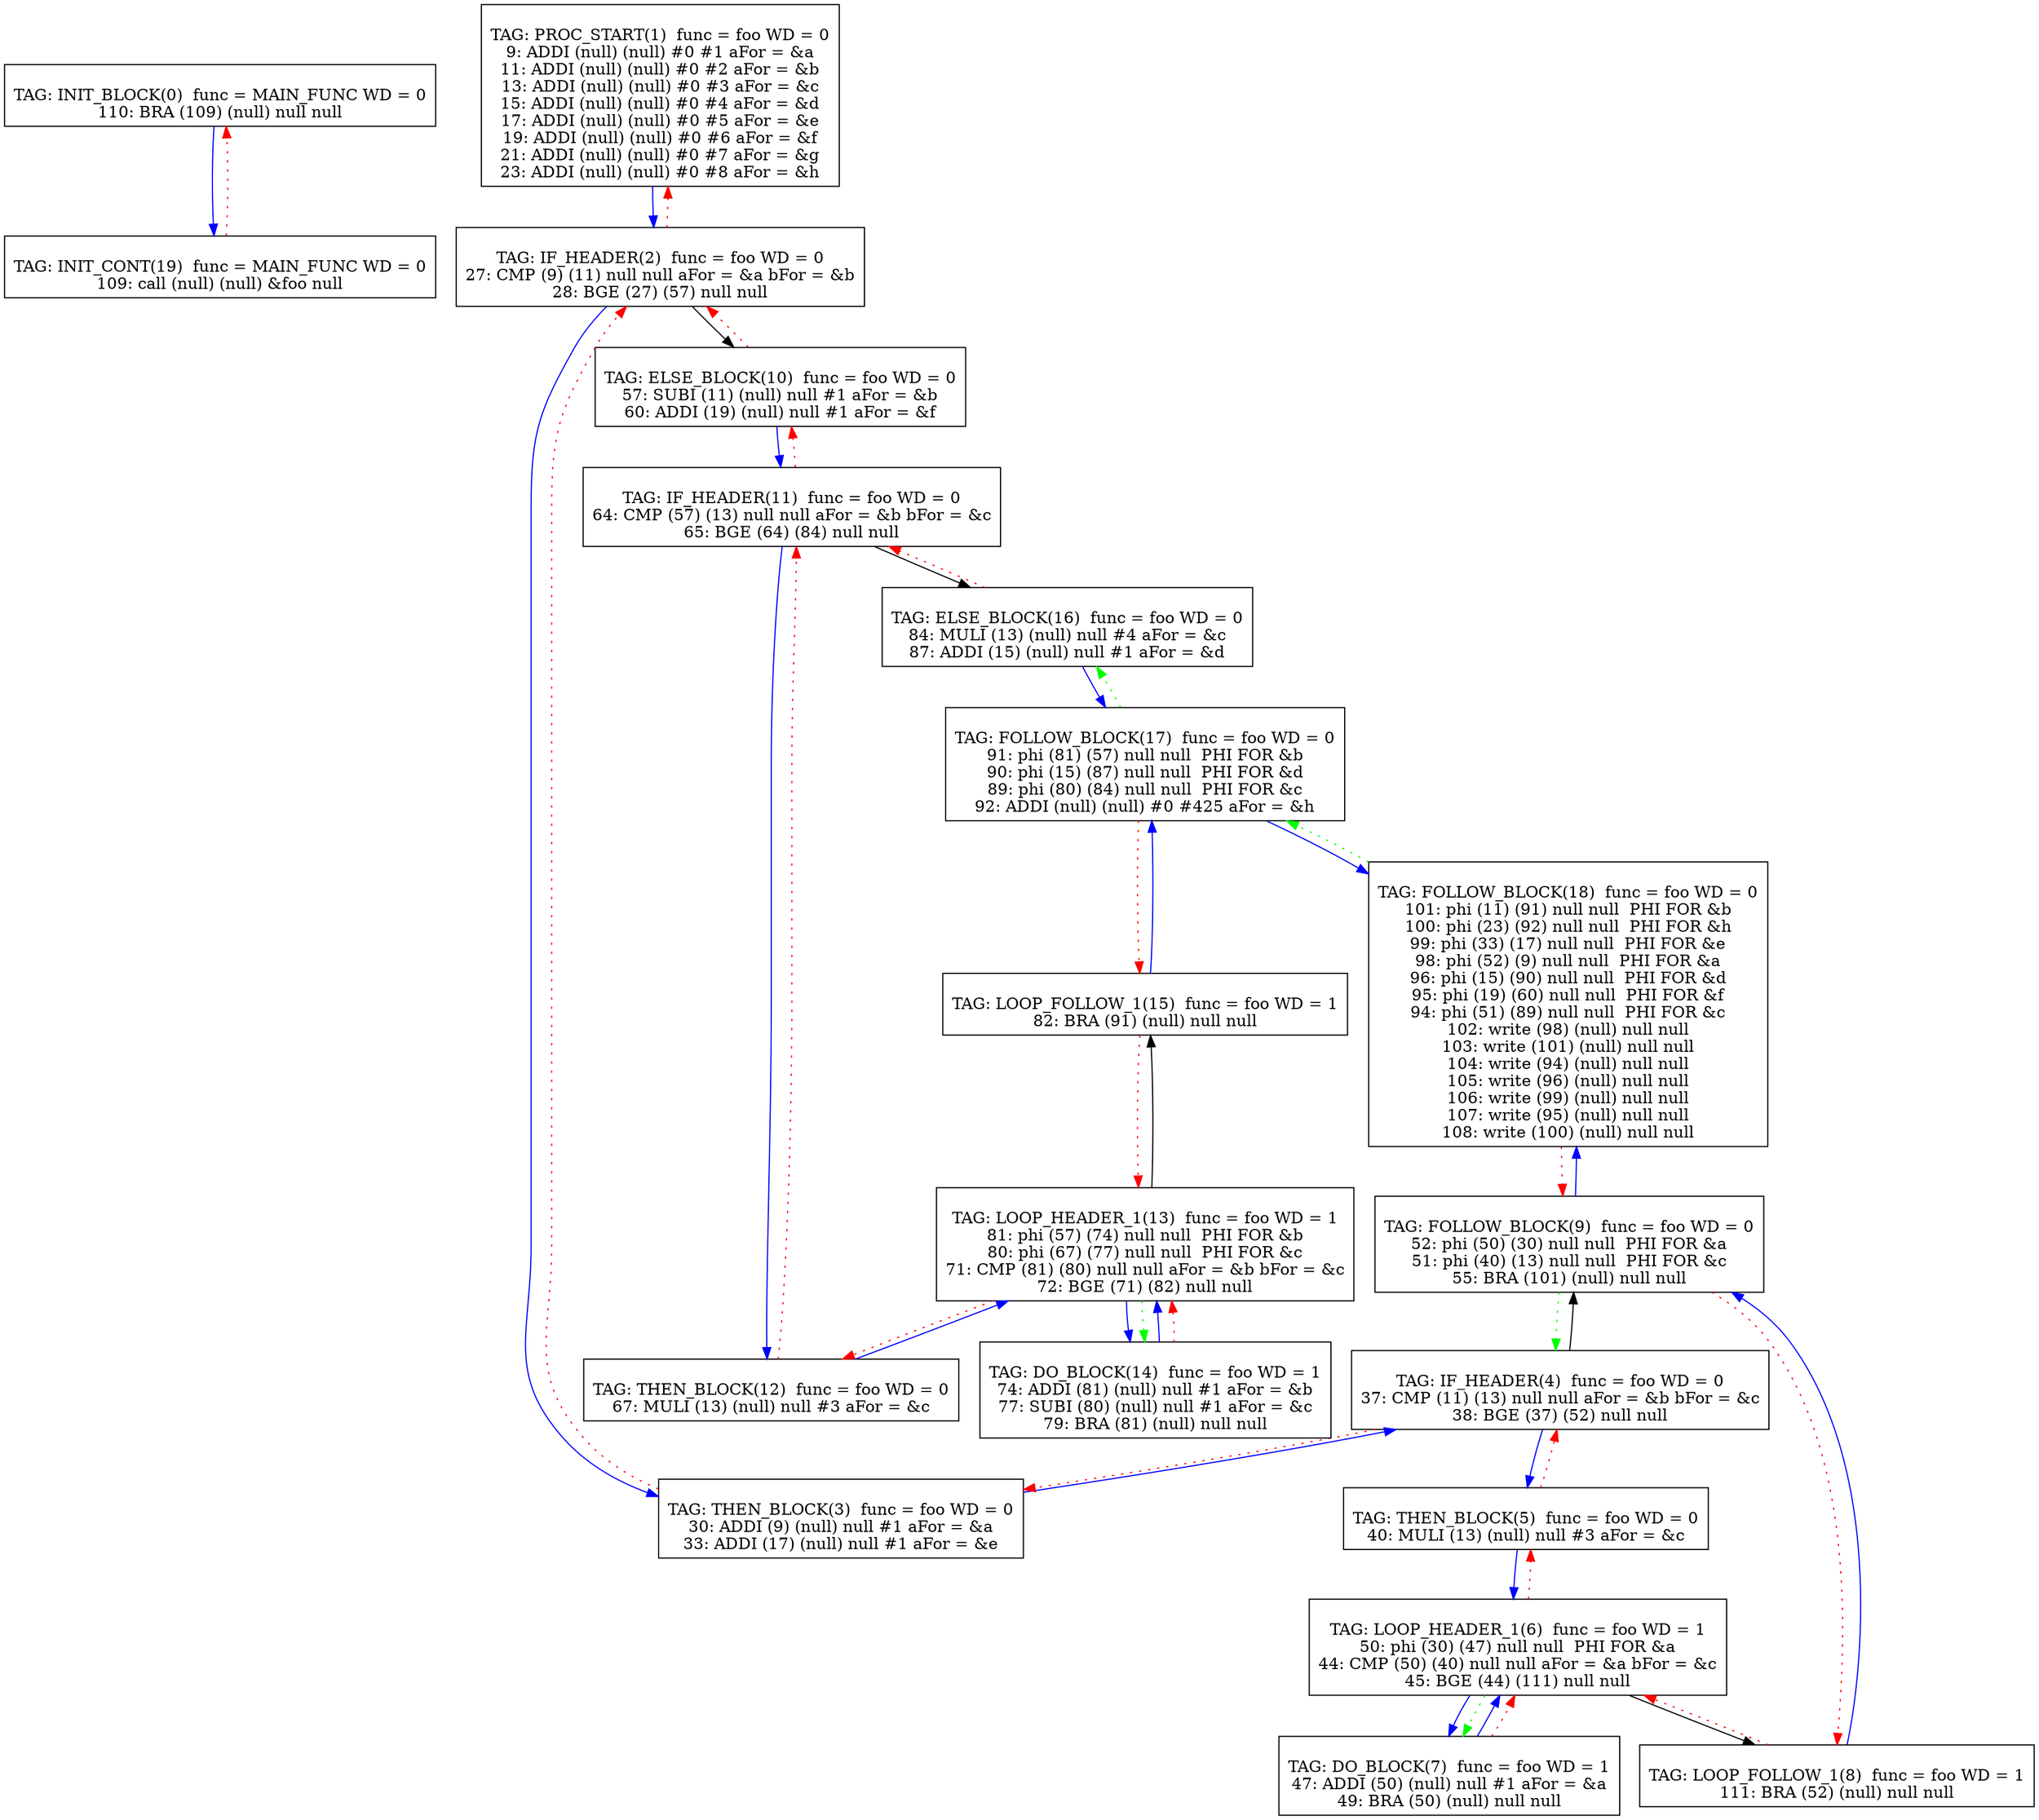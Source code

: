digraph {
0[label="
TAG: INIT_BLOCK(0)  func = MAIN_FUNC WD = 0
110: BRA (109) (null) null null
"];
0[shape=box];
0 -> 19[color=blue]
1[label="
TAG: PROC_START(1)  func = foo WD = 0
9: ADDI (null) (null) #0 #1 aFor = &a
11: ADDI (null) (null) #0 #2 aFor = &b
13: ADDI (null) (null) #0 #3 aFor = &c
15: ADDI (null) (null) #0 #4 aFor = &d
17: ADDI (null) (null) #0 #5 aFor = &e
19: ADDI (null) (null) #0 #6 aFor = &f
21: ADDI (null) (null) #0 #7 aFor = &g
23: ADDI (null) (null) #0 #8 aFor = &h
"];
1[shape=box];
1 -> 2[color=blue]
2[label="
TAG: IF_HEADER(2)  func = foo WD = 0
27: CMP (9) (11) null null aFor = &a bFor = &b
28: BGE (27) (57) null null
"];
2[shape=box];
2 -> 3[color=blue]
2 -> 10[color=black]
2 -> 1[color=red][style=dotted]
3[label="
TAG: THEN_BLOCK(3)  func = foo WD = 0
30: ADDI (9) (null) null #1 aFor = &a
33: ADDI (17) (null) null #1 aFor = &e
"];
3[shape=box];
3 -> 4[color=blue]
3 -> 2[color=red][style=dotted]
4[label="
TAG: IF_HEADER(4)  func = foo WD = 0
37: CMP (11) (13) null null aFor = &b bFor = &c
38: BGE (37) (52) null null
"];
4[shape=box];
4 -> 5[color=blue]
4 -> 9[color=black]
4 -> 3[color=red][style=dotted]
5[label="
TAG: THEN_BLOCK(5)  func = foo WD = 0
40: MULI (13) (null) null #3 aFor = &c
"];
5[shape=box];
5 -> 6[color=blue]
5 -> 4[color=red][style=dotted]
6[label="
TAG: LOOP_HEADER_1(6)  func = foo WD = 1
50: phi (30) (47) null null  PHI FOR &a
44: CMP (50) (40) null null aFor = &a bFor = &c
45: BGE (44) (111) null null
"];
6[shape=box];
6 -> 7[color=blue]
6 -> 8[color=black]
6 -> 5[color=red][style=dotted]
6 -> 7[color=green][style=dotted]
7[label="
TAG: DO_BLOCK(7)  func = foo WD = 1
47: ADDI (50) (null) null #1 aFor = &a
49: BRA (50) (null) null null
"];
7[shape=box];
7 -> 6[color=blue]
7 -> 6[color=red][style=dotted]
8[label="
TAG: LOOP_FOLLOW_1(8)  func = foo WD = 1
111: BRA (52) (null) null null
"];
8[shape=box];
8 -> 9[color=blue]
8 -> 6[color=red][style=dotted]
9[label="
TAG: FOLLOW_BLOCK(9)  func = foo WD = 0
52: phi (50) (30) null null  PHI FOR &a
51: phi (40) (13) null null  PHI FOR &c
55: BRA (101) (null) null null
"];
9[shape=box];
9 -> 18[color=blue]
9 -> 8[color=red][style=dotted]
9 -> 4[color=green][style=dotted]
10[label="
TAG: ELSE_BLOCK(10)  func = foo WD = 0
57: SUBI (11) (null) null #1 aFor = &b
60: ADDI (19) (null) null #1 aFor = &f
"];
10[shape=box];
10 -> 11[color=blue]
10 -> 2[color=red][style=dotted]
11[label="
TAG: IF_HEADER(11)  func = foo WD = 0
64: CMP (57) (13) null null aFor = &b bFor = &c
65: BGE (64) (84) null null
"];
11[shape=box];
11 -> 12[color=blue]
11 -> 16[color=black]
11 -> 10[color=red][style=dotted]
12[label="
TAG: THEN_BLOCK(12)  func = foo WD = 0
67: MULI (13) (null) null #3 aFor = &c
"];
12[shape=box];
12 -> 13[color=blue]
12 -> 11[color=red][style=dotted]
13[label="
TAG: LOOP_HEADER_1(13)  func = foo WD = 1
81: phi (57) (74) null null  PHI FOR &b
80: phi (67) (77) null null  PHI FOR &c
71: CMP (81) (80) null null aFor = &b bFor = &c
72: BGE (71) (82) null null
"];
13[shape=box];
13 -> 14[color=blue]
13 -> 15[color=black]
13 -> 12[color=red][style=dotted]
13 -> 14[color=green][style=dotted]
14[label="
TAG: DO_BLOCK(14)  func = foo WD = 1
74: ADDI (81) (null) null #1 aFor = &b
77: SUBI (80) (null) null #1 aFor = &c
79: BRA (81) (null) null null
"];
14[shape=box];
14 -> 13[color=blue]
14 -> 13[color=red][style=dotted]
15[label="
TAG: LOOP_FOLLOW_1(15)  func = foo WD = 1
82: BRA (91) (null) null null
"];
15[shape=box];
15 -> 17[color=blue]
15 -> 13[color=red][style=dotted]
16[label="
TAG: ELSE_BLOCK(16)  func = foo WD = 0
84: MULI (13) (null) null #4 aFor = &c
87: ADDI (15) (null) null #1 aFor = &d
"];
16[shape=box];
16 -> 17[color=blue]
16 -> 11[color=red][style=dotted]
17[label="
TAG: FOLLOW_BLOCK(17)  func = foo WD = 0
91: phi (81) (57) null null  PHI FOR &b
90: phi (15) (87) null null  PHI FOR &d
89: phi (80) (84) null null  PHI FOR &c
92: ADDI (null) (null) #0 #425 aFor = &h
"];
17[shape=box];
17 -> 18[color=blue]
17 -> 15[color=red][style=dotted]
17 -> 16[color=green][style=dotted]
18[label="
TAG: FOLLOW_BLOCK(18)  func = foo WD = 0
101: phi (11) (91) null null  PHI FOR &b
100: phi (23) (92) null null  PHI FOR &h
99: phi (33) (17) null null  PHI FOR &e
98: phi (52) (9) null null  PHI FOR &a
96: phi (15) (90) null null  PHI FOR &d
95: phi (19) (60) null null  PHI FOR &f
94: phi (51) (89) null null  PHI FOR &c
102: write (98) (null) null null
103: write (101) (null) null null
104: write (94) (null) null null
105: write (96) (null) null null
106: write (99) (null) null null
107: write (95) (null) null null
108: write (100) (null) null null
"];
18[shape=box];
18 -> 9[color=red][style=dotted]
18 -> 17[color=green][style=dotted]
19[label="
TAG: INIT_CONT(19)  func = MAIN_FUNC WD = 0
109: call (null) (null) &foo null
"];
19[shape=box];
19 -> 0[color=red][style=dotted]
}